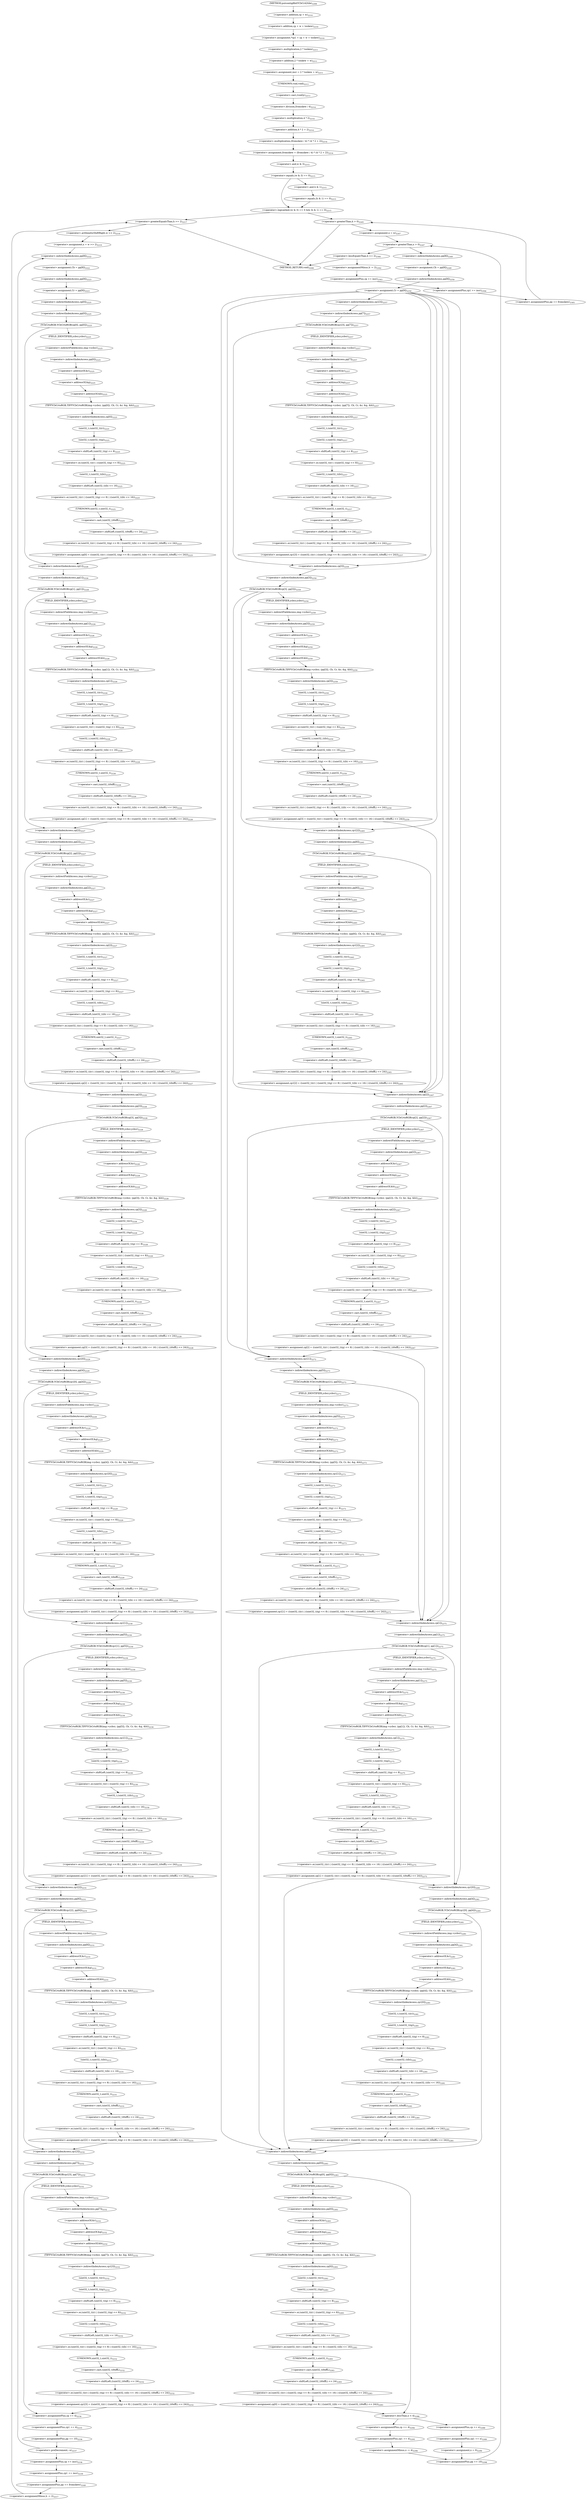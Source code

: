 digraph "putcontig8bitYCbCr42tile" {  
"57216" [label = <(&lt;operator&gt;.assignment,*cp1 = cp + w + toskew)<SUB>2210</SUB>> ]
"57224" [label = <(&lt;operator&gt;.assignment,incr = 2 * toskew + w)<SUB>2211</SUB>> ]
"57231" [label = <(&lt;operator&gt;.cast,(void)y)<SUB>2213</SUB>> ]
"57234" [label = <(&lt;operator&gt;.assignment,fromskew = (fromskew / 4) * (4 * 2 + 2))<SUB>2214</SUB>> ]
"57218" [label = <(&lt;operator&gt;.addition,cp + w + toskew)<SUB>2210</SUB>> ]
"57226" [label = <(&lt;operator&gt;.addition,2 * toskew + w)<SUB>2211</SUB>> ]
"57232" [label = <(UNKNOWN,void,void)<SUB>2213</SUB>> ]
"57236" [label = <(&lt;operator&gt;.multiplication,(fromskew / 4) * (4 * 2 + 2))<SUB>2214</SUB>> ]
"57246" [label = <(&lt;operator&gt;.logicalAnd,(w &amp; 3) == 0 &amp;&amp; (h &amp; 1) == 0)<SUB>2215</SUB>> ]
"57219" [label = <(&lt;operator&gt;.addition,cp + w)<SUB>2210</SUB>> ]
"57227" [label = <(&lt;operator&gt;.multiplication,2 * toskew)<SUB>2211</SUB>> ]
"57237" [label = <(&lt;operator&gt;.division,fromskew / 4)<SUB>2214</SUB>> ]
"57240" [label = <(&lt;operator&gt;.addition,4 * 2 + 2)<SUB>2214</SUB>> ]
"57247" [label = <(&lt;operator&gt;.equals,(w &amp; 3) == 0)<SUB>2215</SUB>> ]
"57252" [label = <(&lt;operator&gt;.equals,(h &amp; 1) == 0)<SUB>2215</SUB>> ]
"57241" [label = <(&lt;operator&gt;.multiplication,4 * 2)<SUB>2214</SUB>> ]
"57248" [label = <(&lt;operator&gt;.and,w &amp; 3)<SUB>2215</SUB>> ]
"57253" [label = <(&lt;operator&gt;.and,h &amp; 1)<SUB>2215</SUB>> ]
"57260" [label = <(&lt;operator&gt;.greaterEqualsThan,h &gt;= 2)<SUB>2217</SUB>> ]
"57263" [label = <(&lt;operator&gt;.assignmentMinus,h -= 2)<SUB>2217</SUB>> ]
"57267" [label = <(&lt;operator&gt;.assignment,x = w &gt;&gt; 2)<SUB>2219</SUB>> ]
"57689" [label = <(&lt;operator&gt;.assignmentPlus,cp += incr)<SUB>2238</SUB>> ]
"57692" [label = <(&lt;operator&gt;.assignmentPlus,cp1 += incr)<SUB>2239</SUB>> ]
"57695" [label = <(&lt;operator&gt;.assignmentPlus,pp += fromskew)<SUB>2240</SUB>> ]
"57701" [label = <(&lt;operator&gt;.greaterThan,h &gt; 0)<SUB>2245</SUB>> ]
"57269" [label = <(&lt;operator&gt;.arithmeticShiftRight,w &gt;&gt; 2)<SUB>2219</SUB>> ]
"57687" [label = <(&lt;operator&gt;.preDecrement,--x)<SUB>2237</SUB>> ]
"58186" [label = <(&lt;operator&gt;.assignmentMinus,h -= 2)<SUB>2302</SUB>> ]
"58189" [label = <(&lt;operator&gt;.assignmentPlus,cp += incr)<SUB>2303</SUB>> ]
"58192" [label = <(&lt;operator&gt;.assignmentPlus,cp1 += incr)<SUB>2304</SUB>> ]
"58195" [label = <(&lt;operator&gt;.assignmentPlus,pp += fromskew)<SUB>2305</SUB>> ]
"57275" [label = <(&lt;operator&gt;.assignment,Cb = pp[8])<SUB>2222</SUB>> ]
"57281" [label = <(&lt;operator&gt;.assignment,Cr = pp[9])<SUB>2223</SUB>> ]
"57286" [label = <(YCbCrtoRGB,YCbCrtoRGB(cp[0], pp[0]))<SUB>2225</SUB>> ]
"57335" [label = <(YCbCrtoRGB,YCbCrtoRGB(cp[1], pp[1]))<SUB>2226</SUB>> ]
"57384" [label = <(YCbCrtoRGB,YCbCrtoRGB(cp[2], pp[2]))<SUB>2227</SUB>> ]
"57433" [label = <(YCbCrtoRGB,YCbCrtoRGB(cp[3], pp[3]))<SUB>2228</SUB>> ]
"57482" [label = <(YCbCrtoRGB,YCbCrtoRGB(cp1[0], pp[4]))<SUB>2229</SUB>> ]
"57531" [label = <(YCbCrtoRGB,YCbCrtoRGB(cp1[1], pp[5]))<SUB>2230</SUB>> ]
"57580" [label = <(YCbCrtoRGB,YCbCrtoRGB(cp1[2], pp[6]))<SUB>2231</SUB>> ]
"57629" [label = <(YCbCrtoRGB,YCbCrtoRGB(cp1[3], pp[7]))<SUB>2232</SUB>> ]
"57678" [label = <(&lt;operator&gt;.assignmentPlus,cp += 4)<SUB>2234</SUB>> ]
"57681" [label = <(&lt;operator&gt;.assignmentPlus,cp1 += 4)<SUB>2235</SUB>> ]
"57684" [label = <(&lt;operator&gt;.assignmentPlus,pp += 10)<SUB>2236</SUB>> ]
"57710" [label = <(&lt;operator&gt;.greaterThan,x &gt; 0)<SUB>2247</SUB>> ]
"58181" [label = <(&lt;operator&gt;.lessEqualsThan,h &lt;= 2)<SUB>2300</SUB>> ]
"57277" [label = <(&lt;operator&gt;.indirectIndexAccess,pp[8])<SUB>2222</SUB>> ]
"57283" [label = <(&lt;operator&gt;.indirectIndexAccess,pp[9])<SUB>2223</SUB>> ]
"57287" [label = <(&lt;operator&gt;.indirectIndexAccess,cp[0])<SUB>2225</SUB>> ]
"57290" [label = <(&lt;operator&gt;.indirectIndexAccess,pp[0])<SUB>2225</SUB>> ]
"57336" [label = <(&lt;operator&gt;.indirectIndexAccess,cp[1])<SUB>2226</SUB>> ]
"57339" [label = <(&lt;operator&gt;.indirectIndexAccess,pp[1])<SUB>2226</SUB>> ]
"57385" [label = <(&lt;operator&gt;.indirectIndexAccess,cp[2])<SUB>2227</SUB>> ]
"57388" [label = <(&lt;operator&gt;.indirectIndexAccess,pp[2])<SUB>2227</SUB>> ]
"57434" [label = <(&lt;operator&gt;.indirectIndexAccess,cp[3])<SUB>2228</SUB>> ]
"57437" [label = <(&lt;operator&gt;.indirectIndexAccess,pp[3])<SUB>2228</SUB>> ]
"57483" [label = <(&lt;operator&gt;.indirectIndexAccess,cp1[0])<SUB>2229</SUB>> ]
"57486" [label = <(&lt;operator&gt;.indirectIndexAccess,pp[4])<SUB>2229</SUB>> ]
"57532" [label = <(&lt;operator&gt;.indirectIndexAccess,cp1[1])<SUB>2230</SUB>> ]
"57535" [label = <(&lt;operator&gt;.indirectIndexAccess,pp[5])<SUB>2230</SUB>> ]
"57581" [label = <(&lt;operator&gt;.indirectIndexAccess,cp1[2])<SUB>2231</SUB>> ]
"57584" [label = <(&lt;operator&gt;.indirectIndexAccess,pp[6])<SUB>2231</SUB>> ]
"57630" [label = <(&lt;operator&gt;.indirectIndexAccess,cp1[3])<SUB>2232</SUB>> ]
"57633" [label = <(&lt;operator&gt;.indirectIndexAccess,pp[7])<SUB>2232</SUB>> ]
"57707" [label = <(&lt;operator&gt;.assignment,x = w)<SUB>2247</SUB>> ]
"57715" [label = <(&lt;operator&gt;.assignment,Cb = pp[8])<SUB>2249</SUB>> ]
"57721" [label = <(&lt;operator&gt;.assignment,Cr = pp[9])<SUB>2250</SUB>> ]
"58177" [label = <(&lt;operator&gt;.assignmentPlus,pp += 10)<SUB>2298</SUB>> ]
"57717" [label = <(&lt;operator&gt;.indirectIndexAccess,pp[8])<SUB>2249</SUB>> ]
"57723" [label = <(&lt;operator&gt;.indirectIndexAccess,pp[9])<SUB>2250</SUB>> ]
"58153" [label = <(&lt;operator&gt;.lessThan,x &lt; 4)<SUB>2286</SUB>> ]
"57298" [label = <(TIFFYCbCrtoRGB,TIFFYCbCrtoRGB(img-&gt;ycbcr, (pp[0]), Cb, Cr, &amp;r, &amp;g, &amp;b))<SUB>2225</SUB>> ]
"57313" [label = <(&lt;operator&gt;.assignment,cp[0] = ((uint32_t)(r) | ((uint32_t)(g) &lt;&lt; 8) | ((uint32_t)(b) &lt;&lt; 16) | (((uint32_t)0xffL) &lt;&lt; 24)))<SUB>2225</SUB>> ]
"57347" [label = <(TIFFYCbCrtoRGB,TIFFYCbCrtoRGB(img-&gt;ycbcr, (pp[1]), Cb, Cr, &amp;r, &amp;g, &amp;b))<SUB>2226</SUB>> ]
"57362" [label = <(&lt;operator&gt;.assignment,cp[1] = ((uint32_t)(r) | ((uint32_t)(g) &lt;&lt; 8) | ((uint32_t)(b) &lt;&lt; 16) | (((uint32_t)0xffL) &lt;&lt; 24)))<SUB>2226</SUB>> ]
"57396" [label = <(TIFFYCbCrtoRGB,TIFFYCbCrtoRGB(img-&gt;ycbcr, (pp[2]), Cb, Cr, &amp;r, &amp;g, &amp;b))<SUB>2227</SUB>> ]
"57411" [label = <(&lt;operator&gt;.assignment,cp[2] = ((uint32_t)(r) | ((uint32_t)(g) &lt;&lt; 8) | ((uint32_t)(b) &lt;&lt; 16) | (((uint32_t)0xffL) &lt;&lt; 24)))<SUB>2227</SUB>> ]
"57445" [label = <(TIFFYCbCrtoRGB,TIFFYCbCrtoRGB(img-&gt;ycbcr, (pp[3]), Cb, Cr, &amp;r, &amp;g, &amp;b))<SUB>2228</SUB>> ]
"57460" [label = <(&lt;operator&gt;.assignment,cp[3] = ((uint32_t)(r) | ((uint32_t)(g) &lt;&lt; 8) | ((uint32_t)(b) &lt;&lt; 16) | (((uint32_t)0xffL) &lt;&lt; 24)))<SUB>2228</SUB>> ]
"57494" [label = <(TIFFYCbCrtoRGB,TIFFYCbCrtoRGB(img-&gt;ycbcr, (pp[4]), Cb, Cr, &amp;r, &amp;g, &amp;b))<SUB>2229</SUB>> ]
"57509" [label = <(&lt;operator&gt;.assignment,cp1[0] = ((uint32_t)(r) | ((uint32_t)(g) &lt;&lt; 8) | ((uint32_t)(b) &lt;&lt; 16) | (((uint32_t)0xffL) &lt;&lt; 24)))<SUB>2229</SUB>> ]
"57543" [label = <(TIFFYCbCrtoRGB,TIFFYCbCrtoRGB(img-&gt;ycbcr, (pp[5]), Cb, Cr, &amp;r, &amp;g, &amp;b))<SUB>2230</SUB>> ]
"57558" [label = <(&lt;operator&gt;.assignment,cp1[1] = ((uint32_t)(r) | ((uint32_t)(g) &lt;&lt; 8) | ((uint32_t)(b) &lt;&lt; 16) | (((uint32_t)0xffL) &lt;&lt; 24)))<SUB>2230</SUB>> ]
"57592" [label = <(TIFFYCbCrtoRGB,TIFFYCbCrtoRGB(img-&gt;ycbcr, (pp[6]), Cb, Cr, &amp;r, &amp;g, &amp;b))<SUB>2231</SUB>> ]
"57607" [label = <(&lt;operator&gt;.assignment,cp1[2] = ((uint32_t)(r) | ((uint32_t)(g) &lt;&lt; 8) | ((uint32_t)(b) &lt;&lt; 16) | (((uint32_t)0xffL) &lt;&lt; 24)))<SUB>2231</SUB>> ]
"57641" [label = <(TIFFYCbCrtoRGB,TIFFYCbCrtoRGB(img-&gt;ycbcr, (pp[7]), Cb, Cr, &amp;r, &amp;g, &amp;b))<SUB>2232</SUB>> ]
"57656" [label = <(&lt;operator&gt;.assignment,cp1[3] = ((uint32_t)(r) | ((uint32_t)(g) &lt;&lt; 8) | ((uint32_t)(b) &lt;&lt; 16) | (((uint32_t)0xffL) &lt;&lt; 24)))<SUB>2232</SUB>> ]
"58157" [label = <(&lt;operator&gt;.assignmentPlus,cp += x)<SUB>2288</SUB>> ]
"58160" [label = <(&lt;operator&gt;.assignmentPlus,cp1 += x)<SUB>2289</SUB>> ]
"58163" [label = <(&lt;operator&gt;.assignment,x = 0)<SUB>2290</SUB>> ]
"57299" [label = <(&lt;operator&gt;.indirectFieldAccess,img-&gt;ycbcr)<SUB>2225</SUB>> ]
"57302" [label = <(&lt;operator&gt;.indirectIndexAccess,pp[0])<SUB>2225</SUB>> ]
"57307" [label = <(&lt;operator&gt;.addressOf,&amp;r)<SUB>2225</SUB>> ]
"57309" [label = <(&lt;operator&gt;.addressOf,&amp;g)<SUB>2225</SUB>> ]
"57311" [label = <(&lt;operator&gt;.addressOf,&amp;b)<SUB>2225</SUB>> ]
"57314" [label = <(&lt;operator&gt;.indirectIndexAccess,cp[0])<SUB>2225</SUB>> ]
"57317" [label = <(&lt;operator&gt;.or,(uint32_t)(r) | ((uint32_t)(g) &lt;&lt; 8) | ((uint32_t)(b) &lt;&lt; 16) | (((uint32_t)0xffL) &lt;&lt; 24))<SUB>2225</SUB>> ]
"57348" [label = <(&lt;operator&gt;.indirectFieldAccess,img-&gt;ycbcr)<SUB>2226</SUB>> ]
"57351" [label = <(&lt;operator&gt;.indirectIndexAccess,pp[1])<SUB>2226</SUB>> ]
"57356" [label = <(&lt;operator&gt;.addressOf,&amp;r)<SUB>2226</SUB>> ]
"57358" [label = <(&lt;operator&gt;.addressOf,&amp;g)<SUB>2226</SUB>> ]
"57360" [label = <(&lt;operator&gt;.addressOf,&amp;b)<SUB>2226</SUB>> ]
"57363" [label = <(&lt;operator&gt;.indirectIndexAccess,cp[1])<SUB>2226</SUB>> ]
"57366" [label = <(&lt;operator&gt;.or,(uint32_t)(r) | ((uint32_t)(g) &lt;&lt; 8) | ((uint32_t)(b) &lt;&lt; 16) | (((uint32_t)0xffL) &lt;&lt; 24))<SUB>2226</SUB>> ]
"57397" [label = <(&lt;operator&gt;.indirectFieldAccess,img-&gt;ycbcr)<SUB>2227</SUB>> ]
"57400" [label = <(&lt;operator&gt;.indirectIndexAccess,pp[2])<SUB>2227</SUB>> ]
"57405" [label = <(&lt;operator&gt;.addressOf,&amp;r)<SUB>2227</SUB>> ]
"57407" [label = <(&lt;operator&gt;.addressOf,&amp;g)<SUB>2227</SUB>> ]
"57409" [label = <(&lt;operator&gt;.addressOf,&amp;b)<SUB>2227</SUB>> ]
"57412" [label = <(&lt;operator&gt;.indirectIndexAccess,cp[2])<SUB>2227</SUB>> ]
"57415" [label = <(&lt;operator&gt;.or,(uint32_t)(r) | ((uint32_t)(g) &lt;&lt; 8) | ((uint32_t)(b) &lt;&lt; 16) | (((uint32_t)0xffL) &lt;&lt; 24))<SUB>2227</SUB>> ]
"57446" [label = <(&lt;operator&gt;.indirectFieldAccess,img-&gt;ycbcr)<SUB>2228</SUB>> ]
"57449" [label = <(&lt;operator&gt;.indirectIndexAccess,pp[3])<SUB>2228</SUB>> ]
"57454" [label = <(&lt;operator&gt;.addressOf,&amp;r)<SUB>2228</SUB>> ]
"57456" [label = <(&lt;operator&gt;.addressOf,&amp;g)<SUB>2228</SUB>> ]
"57458" [label = <(&lt;operator&gt;.addressOf,&amp;b)<SUB>2228</SUB>> ]
"57461" [label = <(&lt;operator&gt;.indirectIndexAccess,cp[3])<SUB>2228</SUB>> ]
"57464" [label = <(&lt;operator&gt;.or,(uint32_t)(r) | ((uint32_t)(g) &lt;&lt; 8) | ((uint32_t)(b) &lt;&lt; 16) | (((uint32_t)0xffL) &lt;&lt; 24))<SUB>2228</SUB>> ]
"57495" [label = <(&lt;operator&gt;.indirectFieldAccess,img-&gt;ycbcr)<SUB>2229</SUB>> ]
"57498" [label = <(&lt;operator&gt;.indirectIndexAccess,pp[4])<SUB>2229</SUB>> ]
"57503" [label = <(&lt;operator&gt;.addressOf,&amp;r)<SUB>2229</SUB>> ]
"57505" [label = <(&lt;operator&gt;.addressOf,&amp;g)<SUB>2229</SUB>> ]
"57507" [label = <(&lt;operator&gt;.addressOf,&amp;b)<SUB>2229</SUB>> ]
"57510" [label = <(&lt;operator&gt;.indirectIndexAccess,cp1[0])<SUB>2229</SUB>> ]
"57513" [label = <(&lt;operator&gt;.or,(uint32_t)(r) | ((uint32_t)(g) &lt;&lt; 8) | ((uint32_t)(b) &lt;&lt; 16) | (((uint32_t)0xffL) &lt;&lt; 24))<SUB>2229</SUB>> ]
"57544" [label = <(&lt;operator&gt;.indirectFieldAccess,img-&gt;ycbcr)<SUB>2230</SUB>> ]
"57547" [label = <(&lt;operator&gt;.indirectIndexAccess,pp[5])<SUB>2230</SUB>> ]
"57552" [label = <(&lt;operator&gt;.addressOf,&amp;r)<SUB>2230</SUB>> ]
"57554" [label = <(&lt;operator&gt;.addressOf,&amp;g)<SUB>2230</SUB>> ]
"57556" [label = <(&lt;operator&gt;.addressOf,&amp;b)<SUB>2230</SUB>> ]
"57559" [label = <(&lt;operator&gt;.indirectIndexAccess,cp1[1])<SUB>2230</SUB>> ]
"57562" [label = <(&lt;operator&gt;.or,(uint32_t)(r) | ((uint32_t)(g) &lt;&lt; 8) | ((uint32_t)(b) &lt;&lt; 16) | (((uint32_t)0xffL) &lt;&lt; 24))<SUB>2230</SUB>> ]
"57593" [label = <(&lt;operator&gt;.indirectFieldAccess,img-&gt;ycbcr)<SUB>2231</SUB>> ]
"57596" [label = <(&lt;operator&gt;.indirectIndexAccess,pp[6])<SUB>2231</SUB>> ]
"57601" [label = <(&lt;operator&gt;.addressOf,&amp;r)<SUB>2231</SUB>> ]
"57603" [label = <(&lt;operator&gt;.addressOf,&amp;g)<SUB>2231</SUB>> ]
"57605" [label = <(&lt;operator&gt;.addressOf,&amp;b)<SUB>2231</SUB>> ]
"57608" [label = <(&lt;operator&gt;.indirectIndexAccess,cp1[2])<SUB>2231</SUB>> ]
"57611" [label = <(&lt;operator&gt;.or,(uint32_t)(r) | ((uint32_t)(g) &lt;&lt; 8) | ((uint32_t)(b) &lt;&lt; 16) | (((uint32_t)0xffL) &lt;&lt; 24))<SUB>2231</SUB>> ]
"57642" [label = <(&lt;operator&gt;.indirectFieldAccess,img-&gt;ycbcr)<SUB>2232</SUB>> ]
"57645" [label = <(&lt;operator&gt;.indirectIndexAccess,pp[7])<SUB>2232</SUB>> ]
"57650" [label = <(&lt;operator&gt;.addressOf,&amp;r)<SUB>2232</SUB>> ]
"57652" [label = <(&lt;operator&gt;.addressOf,&amp;g)<SUB>2232</SUB>> ]
"57654" [label = <(&lt;operator&gt;.addressOf,&amp;b)<SUB>2232</SUB>> ]
"57657" [label = <(&lt;operator&gt;.indirectIndexAccess,cp1[3])<SUB>2232</SUB>> ]
"57660" [label = <(&lt;operator&gt;.or,(uint32_t)(r) | ((uint32_t)(g) &lt;&lt; 8) | ((uint32_t)(b) &lt;&lt; 16) | (((uint32_t)0xffL) &lt;&lt; 24))<SUB>2232</SUB>> ]
"58168" [label = <(&lt;operator&gt;.assignmentPlus,cp += 4)<SUB>2294</SUB>> ]
"58171" [label = <(&lt;operator&gt;.assignmentPlus,cp1 += 4)<SUB>2295</SUB>> ]
"58174" [label = <(&lt;operator&gt;.assignmentMinus,x -= 4)<SUB>2296</SUB>> ]
"57301" [label = <(FIELD_IDENTIFIER,ycbcr,ycbcr)<SUB>2225</SUB>> ]
"57318" [label = <(&lt;operator&gt;.or,(uint32_t)(r) | ((uint32_t)(g) &lt;&lt; 8) | ((uint32_t)(b) &lt;&lt; 16))<SUB>2225</SUB>> ]
"57330" [label = <(&lt;operator&gt;.shiftLeft,((uint32_t)0xffL) &lt;&lt; 24)<SUB>2225</SUB>> ]
"57350" [label = <(FIELD_IDENTIFIER,ycbcr,ycbcr)<SUB>2226</SUB>> ]
"57367" [label = <(&lt;operator&gt;.or,(uint32_t)(r) | ((uint32_t)(g) &lt;&lt; 8) | ((uint32_t)(b) &lt;&lt; 16))<SUB>2226</SUB>> ]
"57379" [label = <(&lt;operator&gt;.shiftLeft,((uint32_t)0xffL) &lt;&lt; 24)<SUB>2226</SUB>> ]
"57399" [label = <(FIELD_IDENTIFIER,ycbcr,ycbcr)<SUB>2227</SUB>> ]
"57416" [label = <(&lt;operator&gt;.or,(uint32_t)(r) | ((uint32_t)(g) &lt;&lt; 8) | ((uint32_t)(b) &lt;&lt; 16))<SUB>2227</SUB>> ]
"57428" [label = <(&lt;operator&gt;.shiftLeft,((uint32_t)0xffL) &lt;&lt; 24)<SUB>2227</SUB>> ]
"57448" [label = <(FIELD_IDENTIFIER,ycbcr,ycbcr)<SUB>2228</SUB>> ]
"57465" [label = <(&lt;operator&gt;.or,(uint32_t)(r) | ((uint32_t)(g) &lt;&lt; 8) | ((uint32_t)(b) &lt;&lt; 16))<SUB>2228</SUB>> ]
"57477" [label = <(&lt;operator&gt;.shiftLeft,((uint32_t)0xffL) &lt;&lt; 24)<SUB>2228</SUB>> ]
"57497" [label = <(FIELD_IDENTIFIER,ycbcr,ycbcr)<SUB>2229</SUB>> ]
"57514" [label = <(&lt;operator&gt;.or,(uint32_t)(r) | ((uint32_t)(g) &lt;&lt; 8) | ((uint32_t)(b) &lt;&lt; 16))<SUB>2229</SUB>> ]
"57526" [label = <(&lt;operator&gt;.shiftLeft,((uint32_t)0xffL) &lt;&lt; 24)<SUB>2229</SUB>> ]
"57546" [label = <(FIELD_IDENTIFIER,ycbcr,ycbcr)<SUB>2230</SUB>> ]
"57563" [label = <(&lt;operator&gt;.or,(uint32_t)(r) | ((uint32_t)(g) &lt;&lt; 8) | ((uint32_t)(b) &lt;&lt; 16))<SUB>2230</SUB>> ]
"57575" [label = <(&lt;operator&gt;.shiftLeft,((uint32_t)0xffL) &lt;&lt; 24)<SUB>2230</SUB>> ]
"57595" [label = <(FIELD_IDENTIFIER,ycbcr,ycbcr)<SUB>2231</SUB>> ]
"57612" [label = <(&lt;operator&gt;.or,(uint32_t)(r) | ((uint32_t)(g) &lt;&lt; 8) | ((uint32_t)(b) &lt;&lt; 16))<SUB>2231</SUB>> ]
"57624" [label = <(&lt;operator&gt;.shiftLeft,((uint32_t)0xffL) &lt;&lt; 24)<SUB>2231</SUB>> ]
"57644" [label = <(FIELD_IDENTIFIER,ycbcr,ycbcr)<SUB>2232</SUB>> ]
"57661" [label = <(&lt;operator&gt;.or,(uint32_t)(r) | ((uint32_t)(g) &lt;&lt; 8) | ((uint32_t)(b) &lt;&lt; 16))<SUB>2232</SUB>> ]
"57673" [label = <(&lt;operator&gt;.shiftLeft,((uint32_t)0xffL) &lt;&lt; 24)<SUB>2232</SUB>> ]
"57734" [label = <(YCbCrtoRGB,YCbCrtoRGB(cp1[3], pp[7]))<SUB>2257</SUB>> ]
"57785" [label = <(YCbCrtoRGB,YCbCrtoRGB(cp[3], pp[3]))<SUB>2259</SUB>> ]
"57840" [label = <(YCbCrtoRGB,YCbCrtoRGB(cp1[2], pp[6]))<SUB>2265</SUB>> ]
"57891" [label = <(YCbCrtoRGB,YCbCrtoRGB(cp[2], pp[2]))<SUB>2267</SUB>> ]
"57946" [label = <(YCbCrtoRGB,YCbCrtoRGB(cp1[1], pp[5]))<SUB>2273</SUB>> ]
"57997" [label = <(YCbCrtoRGB,YCbCrtoRGB(cp[1], pp[1]))<SUB>2275</SUB>> ]
"58052" [label = <(YCbCrtoRGB,YCbCrtoRGB(cp1[0], pp[4]))<SUB>2281</SUB>> ]
"58103" [label = <(YCbCrtoRGB,YCbCrtoRGB(cp[0], pp[0]))<SUB>2283</SUB>> ]
"57319" [label = <(&lt;operator&gt;.or,(uint32_t)(r) | ((uint32_t)(g) &lt;&lt; 8))<SUB>2225</SUB>> ]
"57326" [label = <(&lt;operator&gt;.shiftLeft,(uint32_t)(b) &lt;&lt; 16)<SUB>2225</SUB>> ]
"57331" [label = <(&lt;operator&gt;.cast,(uint32_t)0xffL)<SUB>2225</SUB>> ]
"57368" [label = <(&lt;operator&gt;.or,(uint32_t)(r) | ((uint32_t)(g) &lt;&lt; 8))<SUB>2226</SUB>> ]
"57375" [label = <(&lt;operator&gt;.shiftLeft,(uint32_t)(b) &lt;&lt; 16)<SUB>2226</SUB>> ]
"57380" [label = <(&lt;operator&gt;.cast,(uint32_t)0xffL)<SUB>2226</SUB>> ]
"57417" [label = <(&lt;operator&gt;.or,(uint32_t)(r) | ((uint32_t)(g) &lt;&lt; 8))<SUB>2227</SUB>> ]
"57424" [label = <(&lt;operator&gt;.shiftLeft,(uint32_t)(b) &lt;&lt; 16)<SUB>2227</SUB>> ]
"57429" [label = <(&lt;operator&gt;.cast,(uint32_t)0xffL)<SUB>2227</SUB>> ]
"57466" [label = <(&lt;operator&gt;.or,(uint32_t)(r) | ((uint32_t)(g) &lt;&lt; 8))<SUB>2228</SUB>> ]
"57473" [label = <(&lt;operator&gt;.shiftLeft,(uint32_t)(b) &lt;&lt; 16)<SUB>2228</SUB>> ]
"57478" [label = <(&lt;operator&gt;.cast,(uint32_t)0xffL)<SUB>2228</SUB>> ]
"57515" [label = <(&lt;operator&gt;.or,(uint32_t)(r) | ((uint32_t)(g) &lt;&lt; 8))<SUB>2229</SUB>> ]
"57522" [label = <(&lt;operator&gt;.shiftLeft,(uint32_t)(b) &lt;&lt; 16)<SUB>2229</SUB>> ]
"57527" [label = <(&lt;operator&gt;.cast,(uint32_t)0xffL)<SUB>2229</SUB>> ]
"57564" [label = <(&lt;operator&gt;.or,(uint32_t)(r) | ((uint32_t)(g) &lt;&lt; 8))<SUB>2230</SUB>> ]
"57571" [label = <(&lt;operator&gt;.shiftLeft,(uint32_t)(b) &lt;&lt; 16)<SUB>2230</SUB>> ]
"57576" [label = <(&lt;operator&gt;.cast,(uint32_t)0xffL)<SUB>2230</SUB>> ]
"57613" [label = <(&lt;operator&gt;.or,(uint32_t)(r) | ((uint32_t)(g) &lt;&lt; 8))<SUB>2231</SUB>> ]
"57620" [label = <(&lt;operator&gt;.shiftLeft,(uint32_t)(b) &lt;&lt; 16)<SUB>2231</SUB>> ]
"57625" [label = <(&lt;operator&gt;.cast,(uint32_t)0xffL)<SUB>2231</SUB>> ]
"57662" [label = <(&lt;operator&gt;.or,(uint32_t)(r) | ((uint32_t)(g) &lt;&lt; 8))<SUB>2232</SUB>> ]
"57669" [label = <(&lt;operator&gt;.shiftLeft,(uint32_t)(b) &lt;&lt; 16)<SUB>2232</SUB>> ]
"57674" [label = <(&lt;operator&gt;.cast,(uint32_t)0xffL)<SUB>2232</SUB>> ]
"57735" [label = <(&lt;operator&gt;.indirectIndexAccess,cp1[3])<SUB>2257</SUB>> ]
"57738" [label = <(&lt;operator&gt;.indirectIndexAccess,pp[7])<SUB>2257</SUB>> ]
"57786" [label = <(&lt;operator&gt;.indirectIndexAccess,cp[3])<SUB>2259</SUB>> ]
"57789" [label = <(&lt;operator&gt;.indirectIndexAccess,pp[3])<SUB>2259</SUB>> ]
"57841" [label = <(&lt;operator&gt;.indirectIndexAccess,cp1[2])<SUB>2265</SUB>> ]
"57844" [label = <(&lt;operator&gt;.indirectIndexAccess,pp[6])<SUB>2265</SUB>> ]
"57892" [label = <(&lt;operator&gt;.indirectIndexAccess,cp[2])<SUB>2267</SUB>> ]
"57895" [label = <(&lt;operator&gt;.indirectIndexAccess,pp[2])<SUB>2267</SUB>> ]
"57947" [label = <(&lt;operator&gt;.indirectIndexAccess,cp1[1])<SUB>2273</SUB>> ]
"57950" [label = <(&lt;operator&gt;.indirectIndexAccess,pp[5])<SUB>2273</SUB>> ]
"57998" [label = <(&lt;operator&gt;.indirectIndexAccess,cp[1])<SUB>2275</SUB>> ]
"58001" [label = <(&lt;operator&gt;.indirectIndexAccess,pp[1])<SUB>2275</SUB>> ]
"58053" [label = <(&lt;operator&gt;.indirectIndexAccess,cp1[0])<SUB>2281</SUB>> ]
"58056" [label = <(&lt;operator&gt;.indirectIndexAccess,pp[4])<SUB>2281</SUB>> ]
"58104" [label = <(&lt;operator&gt;.indirectIndexAccess,cp[0])<SUB>2283</SUB>> ]
"58107" [label = <(&lt;operator&gt;.indirectIndexAccess,pp[0])<SUB>2283</SUB>> ]
"57320" [label = <(uint32_t,(uint32_t)(r))<SUB>2225</SUB>> ]
"57322" [label = <(&lt;operator&gt;.shiftLeft,(uint32_t)(g) &lt;&lt; 8)<SUB>2225</SUB>> ]
"57327" [label = <(uint32_t,(uint32_t)(b))<SUB>2225</SUB>> ]
"57332" [label = <(UNKNOWN,uint32_t,uint32_t)<SUB>2225</SUB>> ]
"57369" [label = <(uint32_t,(uint32_t)(r))<SUB>2226</SUB>> ]
"57371" [label = <(&lt;operator&gt;.shiftLeft,(uint32_t)(g) &lt;&lt; 8)<SUB>2226</SUB>> ]
"57376" [label = <(uint32_t,(uint32_t)(b))<SUB>2226</SUB>> ]
"57381" [label = <(UNKNOWN,uint32_t,uint32_t)<SUB>2226</SUB>> ]
"57418" [label = <(uint32_t,(uint32_t)(r))<SUB>2227</SUB>> ]
"57420" [label = <(&lt;operator&gt;.shiftLeft,(uint32_t)(g) &lt;&lt; 8)<SUB>2227</SUB>> ]
"57425" [label = <(uint32_t,(uint32_t)(b))<SUB>2227</SUB>> ]
"57430" [label = <(UNKNOWN,uint32_t,uint32_t)<SUB>2227</SUB>> ]
"57467" [label = <(uint32_t,(uint32_t)(r))<SUB>2228</SUB>> ]
"57469" [label = <(&lt;operator&gt;.shiftLeft,(uint32_t)(g) &lt;&lt; 8)<SUB>2228</SUB>> ]
"57474" [label = <(uint32_t,(uint32_t)(b))<SUB>2228</SUB>> ]
"57479" [label = <(UNKNOWN,uint32_t,uint32_t)<SUB>2228</SUB>> ]
"57516" [label = <(uint32_t,(uint32_t)(r))<SUB>2229</SUB>> ]
"57518" [label = <(&lt;operator&gt;.shiftLeft,(uint32_t)(g) &lt;&lt; 8)<SUB>2229</SUB>> ]
"57523" [label = <(uint32_t,(uint32_t)(b))<SUB>2229</SUB>> ]
"57528" [label = <(UNKNOWN,uint32_t,uint32_t)<SUB>2229</SUB>> ]
"57565" [label = <(uint32_t,(uint32_t)(r))<SUB>2230</SUB>> ]
"57567" [label = <(&lt;operator&gt;.shiftLeft,(uint32_t)(g) &lt;&lt; 8)<SUB>2230</SUB>> ]
"57572" [label = <(uint32_t,(uint32_t)(b))<SUB>2230</SUB>> ]
"57577" [label = <(UNKNOWN,uint32_t,uint32_t)<SUB>2230</SUB>> ]
"57614" [label = <(uint32_t,(uint32_t)(r))<SUB>2231</SUB>> ]
"57616" [label = <(&lt;operator&gt;.shiftLeft,(uint32_t)(g) &lt;&lt; 8)<SUB>2231</SUB>> ]
"57621" [label = <(uint32_t,(uint32_t)(b))<SUB>2231</SUB>> ]
"57626" [label = <(UNKNOWN,uint32_t,uint32_t)<SUB>2231</SUB>> ]
"57663" [label = <(uint32_t,(uint32_t)(r))<SUB>2232</SUB>> ]
"57665" [label = <(&lt;operator&gt;.shiftLeft,(uint32_t)(g) &lt;&lt; 8)<SUB>2232</SUB>> ]
"57670" [label = <(uint32_t,(uint32_t)(b))<SUB>2232</SUB>> ]
"57675" [label = <(UNKNOWN,uint32_t,uint32_t)<SUB>2232</SUB>> ]
"57323" [label = <(uint32_t,(uint32_t)(g))<SUB>2225</SUB>> ]
"57372" [label = <(uint32_t,(uint32_t)(g))<SUB>2226</SUB>> ]
"57421" [label = <(uint32_t,(uint32_t)(g))<SUB>2227</SUB>> ]
"57470" [label = <(uint32_t,(uint32_t)(g))<SUB>2228</SUB>> ]
"57519" [label = <(uint32_t,(uint32_t)(g))<SUB>2229</SUB>> ]
"57568" [label = <(uint32_t,(uint32_t)(g))<SUB>2230</SUB>> ]
"57617" [label = <(uint32_t,(uint32_t)(g))<SUB>2231</SUB>> ]
"57666" [label = <(uint32_t,(uint32_t)(g))<SUB>2232</SUB>> ]
"57746" [label = <(TIFFYCbCrtoRGB,TIFFYCbCrtoRGB(img-&gt;ycbcr, (pp[7]), Cb, Cr, &amp;r, &amp;g, &amp;b))<SUB>2257</SUB>> ]
"57761" [label = <(&lt;operator&gt;.assignment,cp1[3] = ((uint32_t)(r) | ((uint32_t)(g) &lt;&lt; 8) | ((uint32_t)(b) &lt;&lt; 16) | (((uint32_t)0xffL) &lt;&lt; 24)))<SUB>2257</SUB>> ]
"57797" [label = <(TIFFYCbCrtoRGB,TIFFYCbCrtoRGB(img-&gt;ycbcr, (pp[3]), Cb, Cr, &amp;r, &amp;g, &amp;b))<SUB>2259</SUB>> ]
"57812" [label = <(&lt;operator&gt;.assignment,cp[3] = ((uint32_t)(r) | ((uint32_t)(g) &lt;&lt; 8) | ((uint32_t)(b) &lt;&lt; 16) | (((uint32_t)0xffL) &lt;&lt; 24)))<SUB>2259</SUB>> ]
"57852" [label = <(TIFFYCbCrtoRGB,TIFFYCbCrtoRGB(img-&gt;ycbcr, (pp[6]), Cb, Cr, &amp;r, &amp;g, &amp;b))<SUB>2265</SUB>> ]
"57867" [label = <(&lt;operator&gt;.assignment,cp1[2] = ((uint32_t)(r) | ((uint32_t)(g) &lt;&lt; 8) | ((uint32_t)(b) &lt;&lt; 16) | (((uint32_t)0xffL) &lt;&lt; 24)))<SUB>2265</SUB>> ]
"57903" [label = <(TIFFYCbCrtoRGB,TIFFYCbCrtoRGB(img-&gt;ycbcr, (pp[2]), Cb, Cr, &amp;r, &amp;g, &amp;b))<SUB>2267</SUB>> ]
"57918" [label = <(&lt;operator&gt;.assignment,cp[2] = ((uint32_t)(r) | ((uint32_t)(g) &lt;&lt; 8) | ((uint32_t)(b) &lt;&lt; 16) | (((uint32_t)0xffL) &lt;&lt; 24)))<SUB>2267</SUB>> ]
"57958" [label = <(TIFFYCbCrtoRGB,TIFFYCbCrtoRGB(img-&gt;ycbcr, (pp[5]), Cb, Cr, &amp;r, &amp;g, &amp;b))<SUB>2273</SUB>> ]
"57973" [label = <(&lt;operator&gt;.assignment,cp1[1] = ((uint32_t)(r) | ((uint32_t)(g) &lt;&lt; 8) | ((uint32_t)(b) &lt;&lt; 16) | (((uint32_t)0xffL) &lt;&lt; 24)))<SUB>2273</SUB>> ]
"58009" [label = <(TIFFYCbCrtoRGB,TIFFYCbCrtoRGB(img-&gt;ycbcr, (pp[1]), Cb, Cr, &amp;r, &amp;g, &amp;b))<SUB>2275</SUB>> ]
"58024" [label = <(&lt;operator&gt;.assignment,cp[1] = ((uint32_t)(r) | ((uint32_t)(g) &lt;&lt; 8) | ((uint32_t)(b) &lt;&lt; 16) | (((uint32_t)0xffL) &lt;&lt; 24)))<SUB>2275</SUB>> ]
"58064" [label = <(TIFFYCbCrtoRGB,TIFFYCbCrtoRGB(img-&gt;ycbcr, (pp[4]), Cb, Cr, &amp;r, &amp;g, &amp;b))<SUB>2281</SUB>> ]
"58079" [label = <(&lt;operator&gt;.assignment,cp1[0] = ((uint32_t)(r) | ((uint32_t)(g) &lt;&lt; 8) | ((uint32_t)(b) &lt;&lt; 16) | (((uint32_t)0xffL) &lt;&lt; 24)))<SUB>2281</SUB>> ]
"58115" [label = <(TIFFYCbCrtoRGB,TIFFYCbCrtoRGB(img-&gt;ycbcr, (pp[0]), Cb, Cr, &amp;r, &amp;g, &amp;b))<SUB>2283</SUB>> ]
"58130" [label = <(&lt;operator&gt;.assignment,cp[0] = ((uint32_t)(r) | ((uint32_t)(g) &lt;&lt; 8) | ((uint32_t)(b) &lt;&lt; 16) | (((uint32_t)0xffL) &lt;&lt; 24)))<SUB>2283</SUB>> ]
"57747" [label = <(&lt;operator&gt;.indirectFieldAccess,img-&gt;ycbcr)<SUB>2257</SUB>> ]
"57750" [label = <(&lt;operator&gt;.indirectIndexAccess,pp[7])<SUB>2257</SUB>> ]
"57755" [label = <(&lt;operator&gt;.addressOf,&amp;r)<SUB>2257</SUB>> ]
"57757" [label = <(&lt;operator&gt;.addressOf,&amp;g)<SUB>2257</SUB>> ]
"57759" [label = <(&lt;operator&gt;.addressOf,&amp;b)<SUB>2257</SUB>> ]
"57762" [label = <(&lt;operator&gt;.indirectIndexAccess,cp1[3])<SUB>2257</SUB>> ]
"57765" [label = <(&lt;operator&gt;.or,(uint32_t)(r) | ((uint32_t)(g) &lt;&lt; 8) | ((uint32_t)(b) &lt;&lt; 16) | (((uint32_t)0xffL) &lt;&lt; 24))<SUB>2257</SUB>> ]
"57798" [label = <(&lt;operator&gt;.indirectFieldAccess,img-&gt;ycbcr)<SUB>2259</SUB>> ]
"57801" [label = <(&lt;operator&gt;.indirectIndexAccess,pp[3])<SUB>2259</SUB>> ]
"57806" [label = <(&lt;operator&gt;.addressOf,&amp;r)<SUB>2259</SUB>> ]
"57808" [label = <(&lt;operator&gt;.addressOf,&amp;g)<SUB>2259</SUB>> ]
"57810" [label = <(&lt;operator&gt;.addressOf,&amp;b)<SUB>2259</SUB>> ]
"57813" [label = <(&lt;operator&gt;.indirectIndexAccess,cp[3])<SUB>2259</SUB>> ]
"57816" [label = <(&lt;operator&gt;.or,(uint32_t)(r) | ((uint32_t)(g) &lt;&lt; 8) | ((uint32_t)(b) &lt;&lt; 16) | (((uint32_t)0xffL) &lt;&lt; 24))<SUB>2259</SUB>> ]
"57853" [label = <(&lt;operator&gt;.indirectFieldAccess,img-&gt;ycbcr)<SUB>2265</SUB>> ]
"57856" [label = <(&lt;operator&gt;.indirectIndexAccess,pp[6])<SUB>2265</SUB>> ]
"57861" [label = <(&lt;operator&gt;.addressOf,&amp;r)<SUB>2265</SUB>> ]
"57863" [label = <(&lt;operator&gt;.addressOf,&amp;g)<SUB>2265</SUB>> ]
"57865" [label = <(&lt;operator&gt;.addressOf,&amp;b)<SUB>2265</SUB>> ]
"57868" [label = <(&lt;operator&gt;.indirectIndexAccess,cp1[2])<SUB>2265</SUB>> ]
"57871" [label = <(&lt;operator&gt;.or,(uint32_t)(r) | ((uint32_t)(g) &lt;&lt; 8) | ((uint32_t)(b) &lt;&lt; 16) | (((uint32_t)0xffL) &lt;&lt; 24))<SUB>2265</SUB>> ]
"57904" [label = <(&lt;operator&gt;.indirectFieldAccess,img-&gt;ycbcr)<SUB>2267</SUB>> ]
"57907" [label = <(&lt;operator&gt;.indirectIndexAccess,pp[2])<SUB>2267</SUB>> ]
"57912" [label = <(&lt;operator&gt;.addressOf,&amp;r)<SUB>2267</SUB>> ]
"57914" [label = <(&lt;operator&gt;.addressOf,&amp;g)<SUB>2267</SUB>> ]
"57916" [label = <(&lt;operator&gt;.addressOf,&amp;b)<SUB>2267</SUB>> ]
"57919" [label = <(&lt;operator&gt;.indirectIndexAccess,cp[2])<SUB>2267</SUB>> ]
"57922" [label = <(&lt;operator&gt;.or,(uint32_t)(r) | ((uint32_t)(g) &lt;&lt; 8) | ((uint32_t)(b) &lt;&lt; 16) | (((uint32_t)0xffL) &lt;&lt; 24))<SUB>2267</SUB>> ]
"57959" [label = <(&lt;operator&gt;.indirectFieldAccess,img-&gt;ycbcr)<SUB>2273</SUB>> ]
"57962" [label = <(&lt;operator&gt;.indirectIndexAccess,pp[5])<SUB>2273</SUB>> ]
"57967" [label = <(&lt;operator&gt;.addressOf,&amp;r)<SUB>2273</SUB>> ]
"57969" [label = <(&lt;operator&gt;.addressOf,&amp;g)<SUB>2273</SUB>> ]
"57971" [label = <(&lt;operator&gt;.addressOf,&amp;b)<SUB>2273</SUB>> ]
"57974" [label = <(&lt;operator&gt;.indirectIndexAccess,cp1[1])<SUB>2273</SUB>> ]
"57977" [label = <(&lt;operator&gt;.or,(uint32_t)(r) | ((uint32_t)(g) &lt;&lt; 8) | ((uint32_t)(b) &lt;&lt; 16) | (((uint32_t)0xffL) &lt;&lt; 24))<SUB>2273</SUB>> ]
"58010" [label = <(&lt;operator&gt;.indirectFieldAccess,img-&gt;ycbcr)<SUB>2275</SUB>> ]
"58013" [label = <(&lt;operator&gt;.indirectIndexAccess,pp[1])<SUB>2275</SUB>> ]
"58018" [label = <(&lt;operator&gt;.addressOf,&amp;r)<SUB>2275</SUB>> ]
"58020" [label = <(&lt;operator&gt;.addressOf,&amp;g)<SUB>2275</SUB>> ]
"58022" [label = <(&lt;operator&gt;.addressOf,&amp;b)<SUB>2275</SUB>> ]
"58025" [label = <(&lt;operator&gt;.indirectIndexAccess,cp[1])<SUB>2275</SUB>> ]
"58028" [label = <(&lt;operator&gt;.or,(uint32_t)(r) | ((uint32_t)(g) &lt;&lt; 8) | ((uint32_t)(b) &lt;&lt; 16) | (((uint32_t)0xffL) &lt;&lt; 24))<SUB>2275</SUB>> ]
"58065" [label = <(&lt;operator&gt;.indirectFieldAccess,img-&gt;ycbcr)<SUB>2281</SUB>> ]
"58068" [label = <(&lt;operator&gt;.indirectIndexAccess,pp[4])<SUB>2281</SUB>> ]
"58073" [label = <(&lt;operator&gt;.addressOf,&amp;r)<SUB>2281</SUB>> ]
"58075" [label = <(&lt;operator&gt;.addressOf,&amp;g)<SUB>2281</SUB>> ]
"58077" [label = <(&lt;operator&gt;.addressOf,&amp;b)<SUB>2281</SUB>> ]
"58080" [label = <(&lt;operator&gt;.indirectIndexAccess,cp1[0])<SUB>2281</SUB>> ]
"58083" [label = <(&lt;operator&gt;.or,(uint32_t)(r) | ((uint32_t)(g) &lt;&lt; 8) | ((uint32_t)(b) &lt;&lt; 16) | (((uint32_t)0xffL) &lt;&lt; 24))<SUB>2281</SUB>> ]
"58116" [label = <(&lt;operator&gt;.indirectFieldAccess,img-&gt;ycbcr)<SUB>2283</SUB>> ]
"58119" [label = <(&lt;operator&gt;.indirectIndexAccess,pp[0])<SUB>2283</SUB>> ]
"58124" [label = <(&lt;operator&gt;.addressOf,&amp;r)<SUB>2283</SUB>> ]
"58126" [label = <(&lt;operator&gt;.addressOf,&amp;g)<SUB>2283</SUB>> ]
"58128" [label = <(&lt;operator&gt;.addressOf,&amp;b)<SUB>2283</SUB>> ]
"58131" [label = <(&lt;operator&gt;.indirectIndexAccess,cp[0])<SUB>2283</SUB>> ]
"58134" [label = <(&lt;operator&gt;.or,(uint32_t)(r) | ((uint32_t)(g) &lt;&lt; 8) | ((uint32_t)(b) &lt;&lt; 16) | (((uint32_t)0xffL) &lt;&lt; 24))<SUB>2283</SUB>> ]
"57749" [label = <(FIELD_IDENTIFIER,ycbcr,ycbcr)<SUB>2257</SUB>> ]
"57766" [label = <(&lt;operator&gt;.or,(uint32_t)(r) | ((uint32_t)(g) &lt;&lt; 8) | ((uint32_t)(b) &lt;&lt; 16))<SUB>2257</SUB>> ]
"57778" [label = <(&lt;operator&gt;.shiftLeft,((uint32_t)0xffL) &lt;&lt; 24)<SUB>2257</SUB>> ]
"57800" [label = <(FIELD_IDENTIFIER,ycbcr,ycbcr)<SUB>2259</SUB>> ]
"57817" [label = <(&lt;operator&gt;.or,(uint32_t)(r) | ((uint32_t)(g) &lt;&lt; 8) | ((uint32_t)(b) &lt;&lt; 16))<SUB>2259</SUB>> ]
"57829" [label = <(&lt;operator&gt;.shiftLeft,((uint32_t)0xffL) &lt;&lt; 24)<SUB>2259</SUB>> ]
"57855" [label = <(FIELD_IDENTIFIER,ycbcr,ycbcr)<SUB>2265</SUB>> ]
"57872" [label = <(&lt;operator&gt;.or,(uint32_t)(r) | ((uint32_t)(g) &lt;&lt; 8) | ((uint32_t)(b) &lt;&lt; 16))<SUB>2265</SUB>> ]
"57884" [label = <(&lt;operator&gt;.shiftLeft,((uint32_t)0xffL) &lt;&lt; 24)<SUB>2265</SUB>> ]
"57906" [label = <(FIELD_IDENTIFIER,ycbcr,ycbcr)<SUB>2267</SUB>> ]
"57923" [label = <(&lt;operator&gt;.or,(uint32_t)(r) | ((uint32_t)(g) &lt;&lt; 8) | ((uint32_t)(b) &lt;&lt; 16))<SUB>2267</SUB>> ]
"57935" [label = <(&lt;operator&gt;.shiftLeft,((uint32_t)0xffL) &lt;&lt; 24)<SUB>2267</SUB>> ]
"57961" [label = <(FIELD_IDENTIFIER,ycbcr,ycbcr)<SUB>2273</SUB>> ]
"57978" [label = <(&lt;operator&gt;.or,(uint32_t)(r) | ((uint32_t)(g) &lt;&lt; 8) | ((uint32_t)(b) &lt;&lt; 16))<SUB>2273</SUB>> ]
"57990" [label = <(&lt;operator&gt;.shiftLeft,((uint32_t)0xffL) &lt;&lt; 24)<SUB>2273</SUB>> ]
"58012" [label = <(FIELD_IDENTIFIER,ycbcr,ycbcr)<SUB>2275</SUB>> ]
"58029" [label = <(&lt;operator&gt;.or,(uint32_t)(r) | ((uint32_t)(g) &lt;&lt; 8) | ((uint32_t)(b) &lt;&lt; 16))<SUB>2275</SUB>> ]
"58041" [label = <(&lt;operator&gt;.shiftLeft,((uint32_t)0xffL) &lt;&lt; 24)<SUB>2275</SUB>> ]
"58067" [label = <(FIELD_IDENTIFIER,ycbcr,ycbcr)<SUB>2281</SUB>> ]
"58084" [label = <(&lt;operator&gt;.or,(uint32_t)(r) | ((uint32_t)(g) &lt;&lt; 8) | ((uint32_t)(b) &lt;&lt; 16))<SUB>2281</SUB>> ]
"58096" [label = <(&lt;operator&gt;.shiftLeft,((uint32_t)0xffL) &lt;&lt; 24)<SUB>2281</SUB>> ]
"58118" [label = <(FIELD_IDENTIFIER,ycbcr,ycbcr)<SUB>2283</SUB>> ]
"58135" [label = <(&lt;operator&gt;.or,(uint32_t)(r) | ((uint32_t)(g) &lt;&lt; 8) | ((uint32_t)(b) &lt;&lt; 16))<SUB>2283</SUB>> ]
"58147" [label = <(&lt;operator&gt;.shiftLeft,((uint32_t)0xffL) &lt;&lt; 24)<SUB>2283</SUB>> ]
"57767" [label = <(&lt;operator&gt;.or,(uint32_t)(r) | ((uint32_t)(g) &lt;&lt; 8))<SUB>2257</SUB>> ]
"57774" [label = <(&lt;operator&gt;.shiftLeft,(uint32_t)(b) &lt;&lt; 16)<SUB>2257</SUB>> ]
"57779" [label = <(&lt;operator&gt;.cast,(uint32_t)0xffL)<SUB>2257</SUB>> ]
"57818" [label = <(&lt;operator&gt;.or,(uint32_t)(r) | ((uint32_t)(g) &lt;&lt; 8))<SUB>2259</SUB>> ]
"57825" [label = <(&lt;operator&gt;.shiftLeft,(uint32_t)(b) &lt;&lt; 16)<SUB>2259</SUB>> ]
"57830" [label = <(&lt;operator&gt;.cast,(uint32_t)0xffL)<SUB>2259</SUB>> ]
"57873" [label = <(&lt;operator&gt;.or,(uint32_t)(r) | ((uint32_t)(g) &lt;&lt; 8))<SUB>2265</SUB>> ]
"57880" [label = <(&lt;operator&gt;.shiftLeft,(uint32_t)(b) &lt;&lt; 16)<SUB>2265</SUB>> ]
"57885" [label = <(&lt;operator&gt;.cast,(uint32_t)0xffL)<SUB>2265</SUB>> ]
"57924" [label = <(&lt;operator&gt;.or,(uint32_t)(r) | ((uint32_t)(g) &lt;&lt; 8))<SUB>2267</SUB>> ]
"57931" [label = <(&lt;operator&gt;.shiftLeft,(uint32_t)(b) &lt;&lt; 16)<SUB>2267</SUB>> ]
"57936" [label = <(&lt;operator&gt;.cast,(uint32_t)0xffL)<SUB>2267</SUB>> ]
"57979" [label = <(&lt;operator&gt;.or,(uint32_t)(r) | ((uint32_t)(g) &lt;&lt; 8))<SUB>2273</SUB>> ]
"57986" [label = <(&lt;operator&gt;.shiftLeft,(uint32_t)(b) &lt;&lt; 16)<SUB>2273</SUB>> ]
"57991" [label = <(&lt;operator&gt;.cast,(uint32_t)0xffL)<SUB>2273</SUB>> ]
"58030" [label = <(&lt;operator&gt;.or,(uint32_t)(r) | ((uint32_t)(g) &lt;&lt; 8))<SUB>2275</SUB>> ]
"58037" [label = <(&lt;operator&gt;.shiftLeft,(uint32_t)(b) &lt;&lt; 16)<SUB>2275</SUB>> ]
"58042" [label = <(&lt;operator&gt;.cast,(uint32_t)0xffL)<SUB>2275</SUB>> ]
"58085" [label = <(&lt;operator&gt;.or,(uint32_t)(r) | ((uint32_t)(g) &lt;&lt; 8))<SUB>2281</SUB>> ]
"58092" [label = <(&lt;operator&gt;.shiftLeft,(uint32_t)(b) &lt;&lt; 16)<SUB>2281</SUB>> ]
"58097" [label = <(&lt;operator&gt;.cast,(uint32_t)0xffL)<SUB>2281</SUB>> ]
"58136" [label = <(&lt;operator&gt;.or,(uint32_t)(r) | ((uint32_t)(g) &lt;&lt; 8))<SUB>2283</SUB>> ]
"58143" [label = <(&lt;operator&gt;.shiftLeft,(uint32_t)(b) &lt;&lt; 16)<SUB>2283</SUB>> ]
"58148" [label = <(&lt;operator&gt;.cast,(uint32_t)0xffL)<SUB>2283</SUB>> ]
"57768" [label = <(uint32_t,(uint32_t)(r))<SUB>2257</SUB>> ]
"57770" [label = <(&lt;operator&gt;.shiftLeft,(uint32_t)(g) &lt;&lt; 8)<SUB>2257</SUB>> ]
"57775" [label = <(uint32_t,(uint32_t)(b))<SUB>2257</SUB>> ]
"57780" [label = <(UNKNOWN,uint32_t,uint32_t)<SUB>2257</SUB>> ]
"57819" [label = <(uint32_t,(uint32_t)(r))<SUB>2259</SUB>> ]
"57821" [label = <(&lt;operator&gt;.shiftLeft,(uint32_t)(g) &lt;&lt; 8)<SUB>2259</SUB>> ]
"57826" [label = <(uint32_t,(uint32_t)(b))<SUB>2259</SUB>> ]
"57831" [label = <(UNKNOWN,uint32_t,uint32_t)<SUB>2259</SUB>> ]
"57874" [label = <(uint32_t,(uint32_t)(r))<SUB>2265</SUB>> ]
"57876" [label = <(&lt;operator&gt;.shiftLeft,(uint32_t)(g) &lt;&lt; 8)<SUB>2265</SUB>> ]
"57881" [label = <(uint32_t,(uint32_t)(b))<SUB>2265</SUB>> ]
"57886" [label = <(UNKNOWN,uint32_t,uint32_t)<SUB>2265</SUB>> ]
"57925" [label = <(uint32_t,(uint32_t)(r))<SUB>2267</SUB>> ]
"57927" [label = <(&lt;operator&gt;.shiftLeft,(uint32_t)(g) &lt;&lt; 8)<SUB>2267</SUB>> ]
"57932" [label = <(uint32_t,(uint32_t)(b))<SUB>2267</SUB>> ]
"57937" [label = <(UNKNOWN,uint32_t,uint32_t)<SUB>2267</SUB>> ]
"57980" [label = <(uint32_t,(uint32_t)(r))<SUB>2273</SUB>> ]
"57982" [label = <(&lt;operator&gt;.shiftLeft,(uint32_t)(g) &lt;&lt; 8)<SUB>2273</SUB>> ]
"57987" [label = <(uint32_t,(uint32_t)(b))<SUB>2273</SUB>> ]
"57992" [label = <(UNKNOWN,uint32_t,uint32_t)<SUB>2273</SUB>> ]
"58031" [label = <(uint32_t,(uint32_t)(r))<SUB>2275</SUB>> ]
"58033" [label = <(&lt;operator&gt;.shiftLeft,(uint32_t)(g) &lt;&lt; 8)<SUB>2275</SUB>> ]
"58038" [label = <(uint32_t,(uint32_t)(b))<SUB>2275</SUB>> ]
"58043" [label = <(UNKNOWN,uint32_t,uint32_t)<SUB>2275</SUB>> ]
"58086" [label = <(uint32_t,(uint32_t)(r))<SUB>2281</SUB>> ]
"58088" [label = <(&lt;operator&gt;.shiftLeft,(uint32_t)(g) &lt;&lt; 8)<SUB>2281</SUB>> ]
"58093" [label = <(uint32_t,(uint32_t)(b))<SUB>2281</SUB>> ]
"58098" [label = <(UNKNOWN,uint32_t,uint32_t)<SUB>2281</SUB>> ]
"58137" [label = <(uint32_t,(uint32_t)(r))<SUB>2283</SUB>> ]
"58139" [label = <(&lt;operator&gt;.shiftLeft,(uint32_t)(g) &lt;&lt; 8)<SUB>2283</SUB>> ]
"58144" [label = <(uint32_t,(uint32_t)(b))<SUB>2283</SUB>> ]
"58149" [label = <(UNKNOWN,uint32_t,uint32_t)<SUB>2283</SUB>> ]
"57771" [label = <(uint32_t,(uint32_t)(g))<SUB>2257</SUB>> ]
"57822" [label = <(uint32_t,(uint32_t)(g))<SUB>2259</SUB>> ]
"57877" [label = <(uint32_t,(uint32_t)(g))<SUB>2265</SUB>> ]
"57928" [label = <(uint32_t,(uint32_t)(g))<SUB>2267</SUB>> ]
"57983" [label = <(uint32_t,(uint32_t)(g))<SUB>2273</SUB>> ]
"58034" [label = <(uint32_t,(uint32_t)(g))<SUB>2275</SUB>> ]
"58089" [label = <(uint32_t,(uint32_t)(g))<SUB>2281</SUB>> ]
"58140" [label = <(uint32_t,(uint32_t)(g))<SUB>2283</SUB>> ]
"57204" [label = <(METHOD,putcontig8bitYCbCr42tile)<SUB>2208</SUB>> ]
"58198" [label = <(METHOD_RETURN,void)<SUB>2208</SUB>> ]
  "57216" -> "57227" 
  "57224" -> "57232" 
  "57231" -> "57237" 
  "57234" -> "57248" 
  "57218" -> "57216" 
  "57226" -> "57224" 
  "57232" -> "57231" 
  "57236" -> "57234" 
  "57246" -> "57260" 
  "57246" -> "57701" 
  "57219" -> "57218" 
  "57227" -> "57226" 
  "57237" -> "57241" 
  "57240" -> "57236" 
  "57247" -> "57246" 
  "57247" -> "57253" 
  "57252" -> "57246" 
  "57241" -> "57240" 
  "57248" -> "57247" 
  "57253" -> "57252" 
  "57260" -> "58198" 
  "57260" -> "57269" 
  "57263" -> "57260" 
  "57267" -> "57277" 
  "57689" -> "57692" 
  "57692" -> "57695" 
  "57695" -> "57263" 
  "57701" -> "58198" 
  "57701" -> "57707" 
  "57269" -> "57267" 
  "57687" -> "57277" 
  "57687" -> "57689" 
  "58186" -> "58189" 
  "58189" -> "58192" 
  "58192" -> "58195" 
  "58195" -> "57701" 
  "57275" -> "57283" 
  "57281" -> "57287" 
  "57286" -> "57301" 
  "57286" -> "57336" 
  "57335" -> "57350" 
  "57335" -> "57385" 
  "57384" -> "57399" 
  "57384" -> "57434" 
  "57433" -> "57448" 
  "57433" -> "57483" 
  "57482" -> "57497" 
  "57482" -> "57532" 
  "57531" -> "57546" 
  "57531" -> "57581" 
  "57580" -> "57595" 
  "57580" -> "57630" 
  "57629" -> "57644" 
  "57629" -> "57678" 
  "57678" -> "57681" 
  "57681" -> "57684" 
  "57684" -> "57687" 
  "57710" -> "57717" 
  "57710" -> "58181" 
  "58181" -> "58198" 
  "58181" -> "58186" 
  "57277" -> "57275" 
  "57283" -> "57281" 
  "57287" -> "57290" 
  "57290" -> "57286" 
  "57336" -> "57339" 
  "57339" -> "57335" 
  "57385" -> "57388" 
  "57388" -> "57384" 
  "57434" -> "57437" 
  "57437" -> "57433" 
  "57483" -> "57486" 
  "57486" -> "57482" 
  "57532" -> "57535" 
  "57535" -> "57531" 
  "57581" -> "57584" 
  "57584" -> "57580" 
  "57630" -> "57633" 
  "57633" -> "57629" 
  "57707" -> "57710" 
  "57715" -> "57723" 
  "57721" -> "57735" 
  "57721" -> "57786" 
  "57721" -> "57841" 
  "57721" -> "57892" 
  "57721" -> "57947" 
  "57721" -> "57998" 
  "57721" -> "58053" 
  "57721" -> "58104" 
  "58177" -> "57710" 
  "57717" -> "57715" 
  "57723" -> "57721" 
  "58153" -> "58157" 
  "58153" -> "58168" 
  "57298" -> "57314" 
  "57313" -> "57336" 
  "57347" -> "57363" 
  "57362" -> "57385" 
  "57396" -> "57412" 
  "57411" -> "57434" 
  "57445" -> "57461" 
  "57460" -> "57483" 
  "57494" -> "57510" 
  "57509" -> "57532" 
  "57543" -> "57559" 
  "57558" -> "57581" 
  "57592" -> "57608" 
  "57607" -> "57630" 
  "57641" -> "57657" 
  "57656" -> "57678" 
  "58157" -> "58160" 
  "58160" -> "58163" 
  "58163" -> "58177" 
  "57299" -> "57302" 
  "57302" -> "57307" 
  "57307" -> "57309" 
  "57309" -> "57311" 
  "57311" -> "57298" 
  "57314" -> "57320" 
  "57317" -> "57313" 
  "57348" -> "57351" 
  "57351" -> "57356" 
  "57356" -> "57358" 
  "57358" -> "57360" 
  "57360" -> "57347" 
  "57363" -> "57369" 
  "57366" -> "57362" 
  "57397" -> "57400" 
  "57400" -> "57405" 
  "57405" -> "57407" 
  "57407" -> "57409" 
  "57409" -> "57396" 
  "57412" -> "57418" 
  "57415" -> "57411" 
  "57446" -> "57449" 
  "57449" -> "57454" 
  "57454" -> "57456" 
  "57456" -> "57458" 
  "57458" -> "57445" 
  "57461" -> "57467" 
  "57464" -> "57460" 
  "57495" -> "57498" 
  "57498" -> "57503" 
  "57503" -> "57505" 
  "57505" -> "57507" 
  "57507" -> "57494" 
  "57510" -> "57516" 
  "57513" -> "57509" 
  "57544" -> "57547" 
  "57547" -> "57552" 
  "57552" -> "57554" 
  "57554" -> "57556" 
  "57556" -> "57543" 
  "57559" -> "57565" 
  "57562" -> "57558" 
  "57593" -> "57596" 
  "57596" -> "57601" 
  "57601" -> "57603" 
  "57603" -> "57605" 
  "57605" -> "57592" 
  "57608" -> "57614" 
  "57611" -> "57607" 
  "57642" -> "57645" 
  "57645" -> "57650" 
  "57650" -> "57652" 
  "57652" -> "57654" 
  "57654" -> "57641" 
  "57657" -> "57663" 
  "57660" -> "57656" 
  "58168" -> "58171" 
  "58171" -> "58174" 
  "58174" -> "58177" 
  "57301" -> "57299" 
  "57318" -> "57332" 
  "57330" -> "57317" 
  "57350" -> "57348" 
  "57367" -> "57381" 
  "57379" -> "57366" 
  "57399" -> "57397" 
  "57416" -> "57430" 
  "57428" -> "57415" 
  "57448" -> "57446" 
  "57465" -> "57479" 
  "57477" -> "57464" 
  "57497" -> "57495" 
  "57514" -> "57528" 
  "57526" -> "57513" 
  "57546" -> "57544" 
  "57563" -> "57577" 
  "57575" -> "57562" 
  "57595" -> "57593" 
  "57612" -> "57626" 
  "57624" -> "57611" 
  "57644" -> "57642" 
  "57661" -> "57675" 
  "57673" -> "57660" 
  "57734" -> "57749" 
  "57734" -> "57786" 
  "57785" -> "57800" 
  "57785" -> "57841" 
  "57785" -> "57892" 
  "57840" -> "57855" 
  "57840" -> "57892" 
  "57891" -> "57906" 
  "57891" -> "57947" 
  "57891" -> "57998" 
  "57946" -> "57961" 
  "57946" -> "57998" 
  "57997" -> "58012" 
  "57997" -> "58053" 
  "57997" -> "58104" 
  "58052" -> "58067" 
  "58052" -> "58104" 
  "58103" -> "58118" 
  "58103" -> "58153" 
  "57319" -> "57327" 
  "57326" -> "57318" 
  "57331" -> "57330" 
  "57368" -> "57376" 
  "57375" -> "57367" 
  "57380" -> "57379" 
  "57417" -> "57425" 
  "57424" -> "57416" 
  "57429" -> "57428" 
  "57466" -> "57474" 
  "57473" -> "57465" 
  "57478" -> "57477" 
  "57515" -> "57523" 
  "57522" -> "57514" 
  "57527" -> "57526" 
  "57564" -> "57572" 
  "57571" -> "57563" 
  "57576" -> "57575" 
  "57613" -> "57621" 
  "57620" -> "57612" 
  "57625" -> "57624" 
  "57662" -> "57670" 
  "57669" -> "57661" 
  "57674" -> "57673" 
  "57735" -> "57738" 
  "57738" -> "57734" 
  "57786" -> "57789" 
  "57789" -> "57785" 
  "57841" -> "57844" 
  "57844" -> "57840" 
  "57892" -> "57895" 
  "57895" -> "57891" 
  "57947" -> "57950" 
  "57950" -> "57946" 
  "57998" -> "58001" 
  "58001" -> "57997" 
  "58053" -> "58056" 
  "58056" -> "58052" 
  "58104" -> "58107" 
  "58107" -> "58103" 
  "57320" -> "57323" 
  "57322" -> "57319" 
  "57327" -> "57326" 
  "57332" -> "57331" 
  "57369" -> "57372" 
  "57371" -> "57368" 
  "57376" -> "57375" 
  "57381" -> "57380" 
  "57418" -> "57421" 
  "57420" -> "57417" 
  "57425" -> "57424" 
  "57430" -> "57429" 
  "57467" -> "57470" 
  "57469" -> "57466" 
  "57474" -> "57473" 
  "57479" -> "57478" 
  "57516" -> "57519" 
  "57518" -> "57515" 
  "57523" -> "57522" 
  "57528" -> "57527" 
  "57565" -> "57568" 
  "57567" -> "57564" 
  "57572" -> "57571" 
  "57577" -> "57576" 
  "57614" -> "57617" 
  "57616" -> "57613" 
  "57621" -> "57620" 
  "57626" -> "57625" 
  "57663" -> "57666" 
  "57665" -> "57662" 
  "57670" -> "57669" 
  "57675" -> "57674" 
  "57323" -> "57322" 
  "57372" -> "57371" 
  "57421" -> "57420" 
  "57470" -> "57469" 
  "57519" -> "57518" 
  "57568" -> "57567" 
  "57617" -> "57616" 
  "57666" -> "57665" 
  "57746" -> "57762" 
  "57761" -> "57786" 
  "57797" -> "57813" 
  "57812" -> "57841" 
  "57812" -> "57892" 
  "57852" -> "57868" 
  "57867" -> "57892" 
  "57903" -> "57919" 
  "57918" -> "57947" 
  "57918" -> "57998" 
  "57958" -> "57974" 
  "57973" -> "57998" 
  "58009" -> "58025" 
  "58024" -> "58053" 
  "58024" -> "58104" 
  "58064" -> "58080" 
  "58079" -> "58104" 
  "58115" -> "58131" 
  "58130" -> "58153" 
  "57747" -> "57750" 
  "57750" -> "57755" 
  "57755" -> "57757" 
  "57757" -> "57759" 
  "57759" -> "57746" 
  "57762" -> "57768" 
  "57765" -> "57761" 
  "57798" -> "57801" 
  "57801" -> "57806" 
  "57806" -> "57808" 
  "57808" -> "57810" 
  "57810" -> "57797" 
  "57813" -> "57819" 
  "57816" -> "57812" 
  "57853" -> "57856" 
  "57856" -> "57861" 
  "57861" -> "57863" 
  "57863" -> "57865" 
  "57865" -> "57852" 
  "57868" -> "57874" 
  "57871" -> "57867" 
  "57904" -> "57907" 
  "57907" -> "57912" 
  "57912" -> "57914" 
  "57914" -> "57916" 
  "57916" -> "57903" 
  "57919" -> "57925" 
  "57922" -> "57918" 
  "57959" -> "57962" 
  "57962" -> "57967" 
  "57967" -> "57969" 
  "57969" -> "57971" 
  "57971" -> "57958" 
  "57974" -> "57980" 
  "57977" -> "57973" 
  "58010" -> "58013" 
  "58013" -> "58018" 
  "58018" -> "58020" 
  "58020" -> "58022" 
  "58022" -> "58009" 
  "58025" -> "58031" 
  "58028" -> "58024" 
  "58065" -> "58068" 
  "58068" -> "58073" 
  "58073" -> "58075" 
  "58075" -> "58077" 
  "58077" -> "58064" 
  "58080" -> "58086" 
  "58083" -> "58079" 
  "58116" -> "58119" 
  "58119" -> "58124" 
  "58124" -> "58126" 
  "58126" -> "58128" 
  "58128" -> "58115" 
  "58131" -> "58137" 
  "58134" -> "58130" 
  "57749" -> "57747" 
  "57766" -> "57780" 
  "57778" -> "57765" 
  "57800" -> "57798" 
  "57817" -> "57831" 
  "57829" -> "57816" 
  "57855" -> "57853" 
  "57872" -> "57886" 
  "57884" -> "57871" 
  "57906" -> "57904" 
  "57923" -> "57937" 
  "57935" -> "57922" 
  "57961" -> "57959" 
  "57978" -> "57992" 
  "57990" -> "57977" 
  "58012" -> "58010" 
  "58029" -> "58043" 
  "58041" -> "58028" 
  "58067" -> "58065" 
  "58084" -> "58098" 
  "58096" -> "58083" 
  "58118" -> "58116" 
  "58135" -> "58149" 
  "58147" -> "58134" 
  "57767" -> "57775" 
  "57774" -> "57766" 
  "57779" -> "57778" 
  "57818" -> "57826" 
  "57825" -> "57817" 
  "57830" -> "57829" 
  "57873" -> "57881" 
  "57880" -> "57872" 
  "57885" -> "57884" 
  "57924" -> "57932" 
  "57931" -> "57923" 
  "57936" -> "57935" 
  "57979" -> "57987" 
  "57986" -> "57978" 
  "57991" -> "57990" 
  "58030" -> "58038" 
  "58037" -> "58029" 
  "58042" -> "58041" 
  "58085" -> "58093" 
  "58092" -> "58084" 
  "58097" -> "58096" 
  "58136" -> "58144" 
  "58143" -> "58135" 
  "58148" -> "58147" 
  "57768" -> "57771" 
  "57770" -> "57767" 
  "57775" -> "57774" 
  "57780" -> "57779" 
  "57819" -> "57822" 
  "57821" -> "57818" 
  "57826" -> "57825" 
  "57831" -> "57830" 
  "57874" -> "57877" 
  "57876" -> "57873" 
  "57881" -> "57880" 
  "57886" -> "57885" 
  "57925" -> "57928" 
  "57927" -> "57924" 
  "57932" -> "57931" 
  "57937" -> "57936" 
  "57980" -> "57983" 
  "57982" -> "57979" 
  "57987" -> "57986" 
  "57992" -> "57991" 
  "58031" -> "58034" 
  "58033" -> "58030" 
  "58038" -> "58037" 
  "58043" -> "58042" 
  "58086" -> "58089" 
  "58088" -> "58085" 
  "58093" -> "58092" 
  "58098" -> "58097" 
  "58137" -> "58140" 
  "58139" -> "58136" 
  "58144" -> "58143" 
  "58149" -> "58148" 
  "57771" -> "57770" 
  "57822" -> "57821" 
  "57877" -> "57876" 
  "57928" -> "57927" 
  "57983" -> "57982" 
  "58034" -> "58033" 
  "58089" -> "58088" 
  "58140" -> "58139" 
  "57204" -> "57219" 
}
